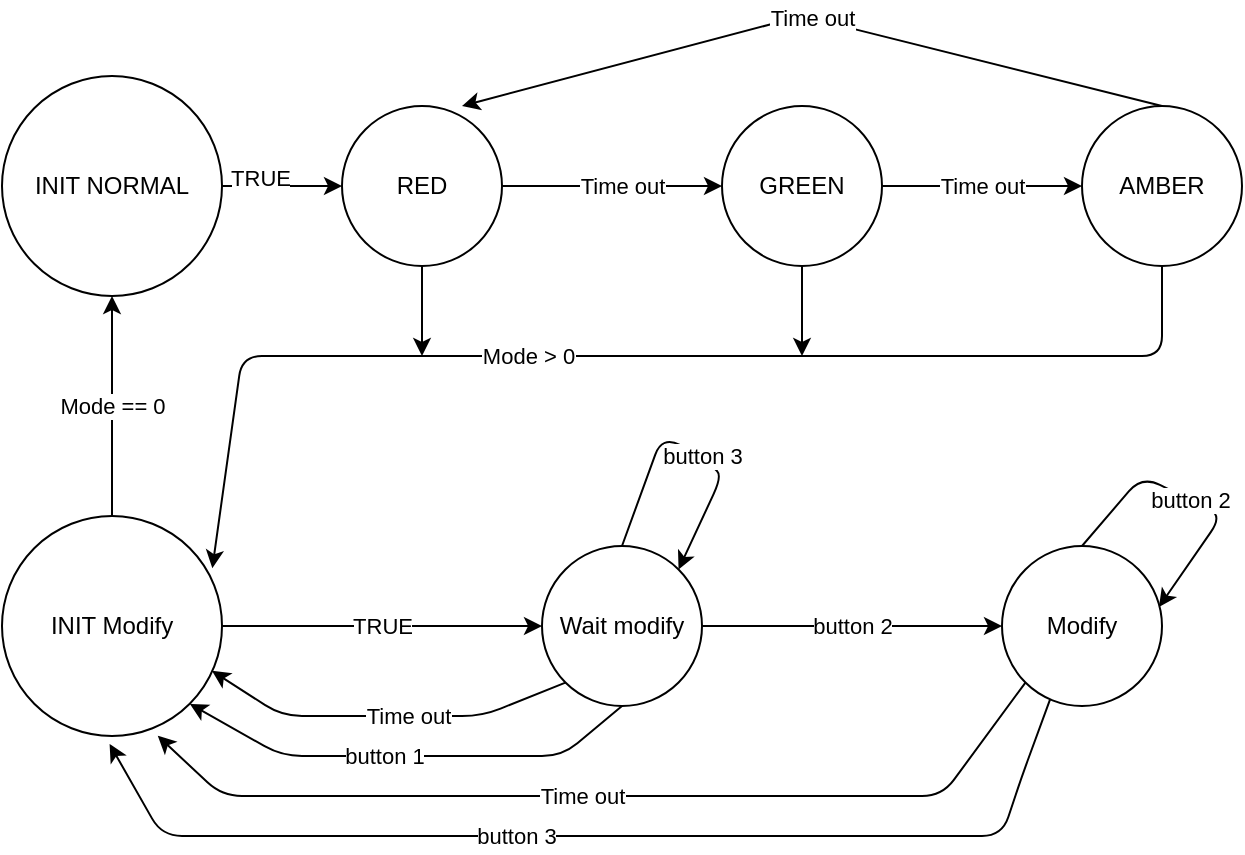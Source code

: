 <mxfile>
    <diagram id="wWbu4y2Sw-MUS9y8B-uu" name="Page-1">
        <mxGraphModel dx="1146" dy="599" grid="1" gridSize="10" guides="1" tooltips="1" connect="1" arrows="1" fold="1" page="1" pageScale="1" pageWidth="850" pageHeight="1100" math="0" shadow="0">
            <root>
                <mxCell id="0"/>
                <mxCell id="1" parent="0"/>
                <mxCell id="8" style="edgeStyle=none;html=1;exitX=1;exitY=0.5;exitDx=0;exitDy=0;entryX=0;entryY=0.5;entryDx=0;entryDy=0;" edge="1" parent="1" source="4" target="5">
                    <mxGeometry relative="1" as="geometry"/>
                </mxCell>
                <mxCell id="10" value="TRUE" style="edgeLabel;html=1;align=center;verticalAlign=middle;resizable=0;points=[];" vertex="1" connectable="0" parent="8">
                    <mxGeometry x="-0.366" y="4" relative="1" as="geometry">
                        <mxPoint as="offset"/>
                    </mxGeometry>
                </mxCell>
                <mxCell id="4" value="INIT NORMAL" style="ellipse;whiteSpace=wrap;html=1;aspect=fixed;" vertex="1" parent="1">
                    <mxGeometry x="50" y="150" width="110" height="110" as="geometry"/>
                </mxCell>
                <mxCell id="9" value="Time out" style="edgeStyle=none;html=1;exitX=1;exitY=0.5;exitDx=0;exitDy=0;entryX=0;entryY=0.5;entryDx=0;entryDy=0;" edge="1" parent="1" source="5" target="6">
                    <mxGeometry x="0.091" relative="1" as="geometry">
                        <mxPoint as="offset"/>
                    </mxGeometry>
                </mxCell>
                <mxCell id="17" style="edgeStyle=none;html=1;exitX=0.5;exitY=1;exitDx=0;exitDy=0;" edge="1" parent="1" source="5">
                    <mxGeometry relative="1" as="geometry">
                        <mxPoint x="260" y="290" as="targetPoint"/>
                    </mxGeometry>
                </mxCell>
                <mxCell id="5" value="RED" style="ellipse;whiteSpace=wrap;html=1;aspect=fixed;" vertex="1" parent="1">
                    <mxGeometry x="220" y="165" width="80" height="80" as="geometry"/>
                </mxCell>
                <mxCell id="11" value="Time out" style="edgeStyle=none;html=1;exitX=1;exitY=0.5;exitDx=0;exitDy=0;entryX=0;entryY=0.5;entryDx=0;entryDy=0;" edge="1" parent="1" source="6" target="7">
                    <mxGeometry relative="1" as="geometry">
                        <mxPoint as="offset"/>
                    </mxGeometry>
                </mxCell>
                <mxCell id="15" style="edgeStyle=none;html=1;exitX=0.5;exitY=1;exitDx=0;exitDy=0;" edge="1" parent="1" source="6">
                    <mxGeometry relative="1" as="geometry">
                        <mxPoint x="450" y="290" as="targetPoint"/>
                    </mxGeometry>
                </mxCell>
                <mxCell id="6" value="GREEN" style="ellipse;whiteSpace=wrap;html=1;aspect=fixed;" vertex="1" parent="1">
                    <mxGeometry x="410" y="165" width="80" height="80" as="geometry"/>
                </mxCell>
                <mxCell id="12" value="Time out" style="edgeStyle=none;html=1;exitX=0.5;exitY=0;exitDx=0;exitDy=0;entryX=0.75;entryY=0;entryDx=0;entryDy=0;entryPerimeter=0;" edge="1" parent="1" source="7" target="5">
                    <mxGeometry relative="1" as="geometry">
                        <Array as="points">
                            <mxPoint x="450" y="120"/>
                        </Array>
                    </mxGeometry>
                </mxCell>
                <mxCell id="16" style="edgeStyle=none;html=1;exitX=0.5;exitY=1;exitDx=0;exitDy=0;entryX=0.956;entryY=0.237;entryDx=0;entryDy=0;entryPerimeter=0;" edge="1" parent="1" source="7" target="13">
                    <mxGeometry relative="1" as="geometry">
                        <mxPoint x="630" y="290" as="targetPoint"/>
                        <Array as="points">
                            <mxPoint x="630" y="290"/>
                            <mxPoint x="170" y="290"/>
                        </Array>
                    </mxGeometry>
                </mxCell>
                <mxCell id="18" value="Mode &amp;gt; 0" style="edgeLabel;html=1;align=center;verticalAlign=middle;resizable=0;points=[];" vertex="1" connectable="0" parent="16">
                    <mxGeometry x="0.182" relative="1" as="geometry">
                        <mxPoint as="offset"/>
                    </mxGeometry>
                </mxCell>
                <mxCell id="7" value="AMBER" style="ellipse;whiteSpace=wrap;html=1;aspect=fixed;" vertex="1" parent="1">
                    <mxGeometry x="590" y="165" width="80" height="80" as="geometry"/>
                </mxCell>
                <mxCell id="19" value="Mode == 0" style="edgeStyle=none;html=1;exitX=0.5;exitY=0;exitDx=0;exitDy=0;entryX=0.5;entryY=1;entryDx=0;entryDy=0;" edge="1" parent="1" source="13" target="4">
                    <mxGeometry relative="1" as="geometry"/>
                </mxCell>
                <mxCell id="23" value="TRUE" style="edgeStyle=none;html=1;exitX=1;exitY=0.5;exitDx=0;exitDy=0;entryX=0;entryY=0.5;entryDx=0;entryDy=0;" edge="1" parent="1" source="13" target="20">
                    <mxGeometry relative="1" as="geometry"/>
                </mxCell>
                <mxCell id="13" value="INIT Modify" style="ellipse;whiteSpace=wrap;html=1;aspect=fixed;" vertex="1" parent="1">
                    <mxGeometry x="50" y="370" width="110" height="110" as="geometry"/>
                </mxCell>
                <mxCell id="24" value="button 2" style="edgeStyle=none;html=1;exitX=1;exitY=0.5;exitDx=0;exitDy=0;entryX=0;entryY=0.5;entryDx=0;entryDy=0;" edge="1" parent="1" source="20" target="21">
                    <mxGeometry relative="1" as="geometry"/>
                </mxCell>
                <mxCell id="30" style="edgeStyle=none;html=1;exitX=0.5;exitY=1;exitDx=0;exitDy=0;entryX=1;entryY=1;entryDx=0;entryDy=0;" edge="1" parent="1" source="20" target="13">
                    <mxGeometry relative="1" as="geometry">
                        <Array as="points">
                            <mxPoint x="330" y="490"/>
                            <mxPoint x="250" y="490"/>
                            <mxPoint x="190" y="490"/>
                        </Array>
                    </mxGeometry>
                </mxCell>
                <mxCell id="31" value="button 1" style="edgeLabel;html=1;align=center;verticalAlign=middle;resizable=0;points=[];" vertex="1" connectable="0" parent="30">
                    <mxGeometry x="0.107" relative="1" as="geometry">
                        <mxPoint as="offset"/>
                    </mxGeometry>
                </mxCell>
                <mxCell id="36" style="edgeStyle=none;html=1;exitX=0;exitY=1;exitDx=0;exitDy=0;entryX=0.955;entryY=0.704;entryDx=0;entryDy=0;entryPerimeter=0;" edge="1" parent="1" source="20" target="13">
                    <mxGeometry relative="1" as="geometry">
                        <Array as="points">
                            <mxPoint x="290" y="470"/>
                            <mxPoint x="230" y="470"/>
                            <mxPoint x="190" y="470"/>
                        </Array>
                    </mxGeometry>
                </mxCell>
                <mxCell id="37" value="Time out" style="edgeLabel;html=1;align=center;verticalAlign=middle;resizable=0;points=[];" vertex="1" connectable="0" parent="36">
                    <mxGeometry x="-0.123" relative="1" as="geometry">
                        <mxPoint as="offset"/>
                    </mxGeometry>
                </mxCell>
                <mxCell id="20" value="Wait modify" style="ellipse;whiteSpace=wrap;html=1;aspect=fixed;" vertex="1" parent="1">
                    <mxGeometry x="320" y="385" width="80" height="80" as="geometry"/>
                </mxCell>
                <mxCell id="28" style="edgeStyle=none;html=1;exitX=0.3;exitY=0.96;exitDx=0;exitDy=0;entryX=0.489;entryY=1.036;entryDx=0;entryDy=0;entryPerimeter=0;exitPerimeter=0;" edge="1" parent="1" source="21" target="13">
                    <mxGeometry relative="1" as="geometry">
                        <Array as="points">
                            <mxPoint x="560" y="500"/>
                            <mxPoint x="550" y="530"/>
                            <mxPoint x="510" y="530"/>
                            <mxPoint x="460" y="530"/>
                            <mxPoint x="420" y="530"/>
                            <mxPoint x="230" y="530"/>
                            <mxPoint x="130" y="530"/>
                        </Array>
                    </mxGeometry>
                </mxCell>
                <mxCell id="29" value="button 3" style="edgeLabel;html=1;align=center;verticalAlign=middle;resizable=0;points=[];" vertex="1" connectable="0" parent="28">
                    <mxGeometry x="0.158" relative="1" as="geometry">
                        <mxPoint as="offset"/>
                    </mxGeometry>
                </mxCell>
                <mxCell id="33" style="edgeStyle=none;html=1;exitX=0;exitY=1;exitDx=0;exitDy=0;entryX=0.708;entryY=0.999;entryDx=0;entryDy=0;entryPerimeter=0;" edge="1" parent="1" source="21" target="13">
                    <mxGeometry relative="1" as="geometry">
                        <Array as="points">
                            <mxPoint x="520" y="510"/>
                            <mxPoint x="400" y="510"/>
                            <mxPoint x="300" y="510"/>
                            <mxPoint x="250" y="510"/>
                            <mxPoint x="200" y="510"/>
                            <mxPoint x="160" y="510"/>
                        </Array>
                    </mxGeometry>
                </mxCell>
                <mxCell id="34" value="Time out" style="edgeLabel;html=1;align=center;verticalAlign=middle;resizable=0;points=[];" vertex="1" connectable="0" parent="33">
                    <mxGeometry x="0.055" relative="1" as="geometry">
                        <mxPoint as="offset"/>
                    </mxGeometry>
                </mxCell>
                <mxCell id="21" value="Modify" style="ellipse;whiteSpace=wrap;html=1;aspect=fixed;" vertex="1" parent="1">
                    <mxGeometry x="550" y="385" width="80" height="80" as="geometry"/>
                </mxCell>
                <mxCell id="32" value="button 3" style="edgeStyle=none;html=1;exitX=0.5;exitY=0;exitDx=0;exitDy=0;entryX=1;entryY=0;entryDx=0;entryDy=0;" edge="1" parent="1" source="20" target="20">
                    <mxGeometry x="0.104" relative="1" as="geometry">
                        <Array as="points">
                            <mxPoint x="380" y="330"/>
                            <mxPoint x="400" y="340"/>
                            <mxPoint x="410" y="350"/>
                        </Array>
                        <mxPoint as="offset"/>
                    </mxGeometry>
                </mxCell>
                <mxCell id="38" value="button 2" style="edgeStyle=none;html=1;exitX=0.5;exitY=0;exitDx=0;exitDy=0;entryX=0.981;entryY=0.381;entryDx=0;entryDy=0;entryPerimeter=0;" edge="1" parent="1" source="21" target="21">
                    <mxGeometry relative="1" as="geometry">
                        <Array as="points">
                            <mxPoint x="620" y="350"/>
                            <mxPoint x="640" y="360"/>
                            <mxPoint x="660" y="370"/>
                        </Array>
                    </mxGeometry>
                </mxCell>
            </root>
        </mxGraphModel>
    </diagram>
</mxfile>